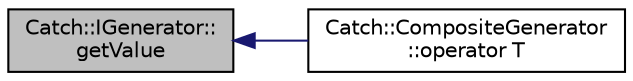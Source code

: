 digraph "Catch::IGenerator::getValue"
{
  edge [fontname="Helvetica",fontsize="10",labelfontname="Helvetica",labelfontsize="10"];
  node [fontname="Helvetica",fontsize="10",shape=record];
  rankdir="LR";
  Node1 [label="Catch::IGenerator::\lgetValue",height=0.2,width=0.4,color="black", fillcolor="grey75", style="filled" fontcolor="black"];
  Node1 -> Node2 [dir="back",color="midnightblue",fontsize="10",style="solid",fontname="Helvetica"];
  Node2 [label="Catch::CompositeGenerator\l::operator T",height=0.2,width=0.4,color="black", fillcolor="white", style="filled",URL="$class_catch_1_1_composite_generator.html#aa3f627d84fb256df0404d19d7fd4b784"];
}
